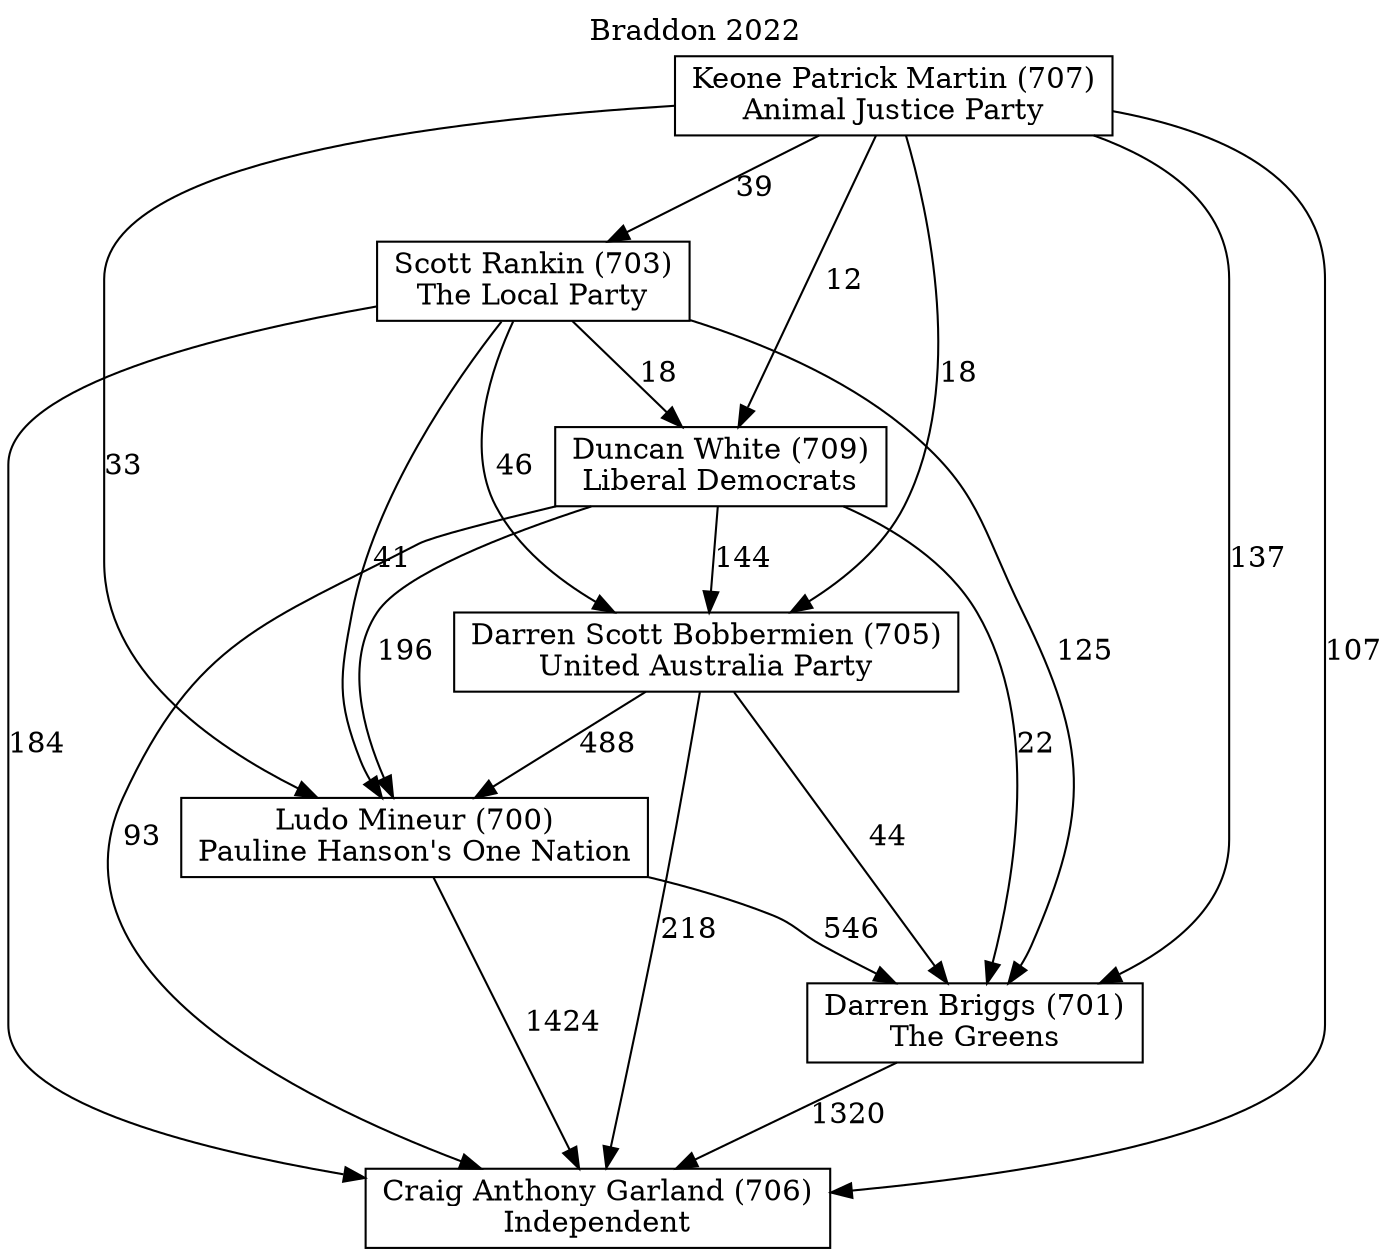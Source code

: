 // House preference flow
digraph "Craig Anthony Garland (706)_Braddon_2022" {
	graph [label="Braddon 2022" labelloc=t mclimit=10]
	node [shape=box]
	"Duncan White (709)" [label="Duncan White (709)
Liberal Democrats"]
	"Darren Scott Bobbermien (705)" [label="Darren Scott Bobbermien (705)
United Australia Party"]
	"Darren Briggs (701)" [label="Darren Briggs (701)
The Greens"]
	"Scott Rankin (703)" [label="Scott Rankin (703)
The Local Party"]
	"Craig Anthony Garland (706)" [label="Craig Anthony Garland (706)
Independent"]
	"Ludo Mineur (700)" [label="Ludo Mineur (700)
Pauline Hanson's One Nation"]
	"Keone Patrick Martin (707)" [label="Keone Patrick Martin (707)
Animal Justice Party"]
	"Keone Patrick Martin (707)" -> "Craig Anthony Garland (706)" [label=107]
	"Darren Scott Bobbermien (705)" -> "Craig Anthony Garland (706)" [label=218]
	"Keone Patrick Martin (707)" -> "Darren Briggs (701)" [label=137]
	"Scott Rankin (703)" -> "Ludo Mineur (700)" [label=41]
	"Ludo Mineur (700)" -> "Craig Anthony Garland (706)" [label=1424]
	"Duncan White (709)" -> "Darren Briggs (701)" [label=22]
	"Ludo Mineur (700)" -> "Darren Briggs (701)" [label=546]
	"Scott Rankin (703)" -> "Craig Anthony Garland (706)" [label=184]
	"Keone Patrick Martin (707)" -> "Duncan White (709)" [label=12]
	"Keone Patrick Martin (707)" -> "Scott Rankin (703)" [label=39]
	"Scott Rankin (703)" -> "Duncan White (709)" [label=18]
	"Duncan White (709)" -> "Ludo Mineur (700)" [label=196]
	"Keone Patrick Martin (707)" -> "Darren Scott Bobbermien (705)" [label=18]
	"Scott Rankin (703)" -> "Darren Scott Bobbermien (705)" [label=46]
	"Duncan White (709)" -> "Craig Anthony Garland (706)" [label=93]
	"Darren Scott Bobbermien (705)" -> "Darren Briggs (701)" [label=44]
	"Scott Rankin (703)" -> "Darren Briggs (701)" [label=125]
	"Darren Scott Bobbermien (705)" -> "Ludo Mineur (700)" [label=488]
	"Keone Patrick Martin (707)" -> "Ludo Mineur (700)" [label=33]
	"Duncan White (709)" -> "Darren Scott Bobbermien (705)" [label=144]
	"Darren Briggs (701)" -> "Craig Anthony Garland (706)" [label=1320]
}

